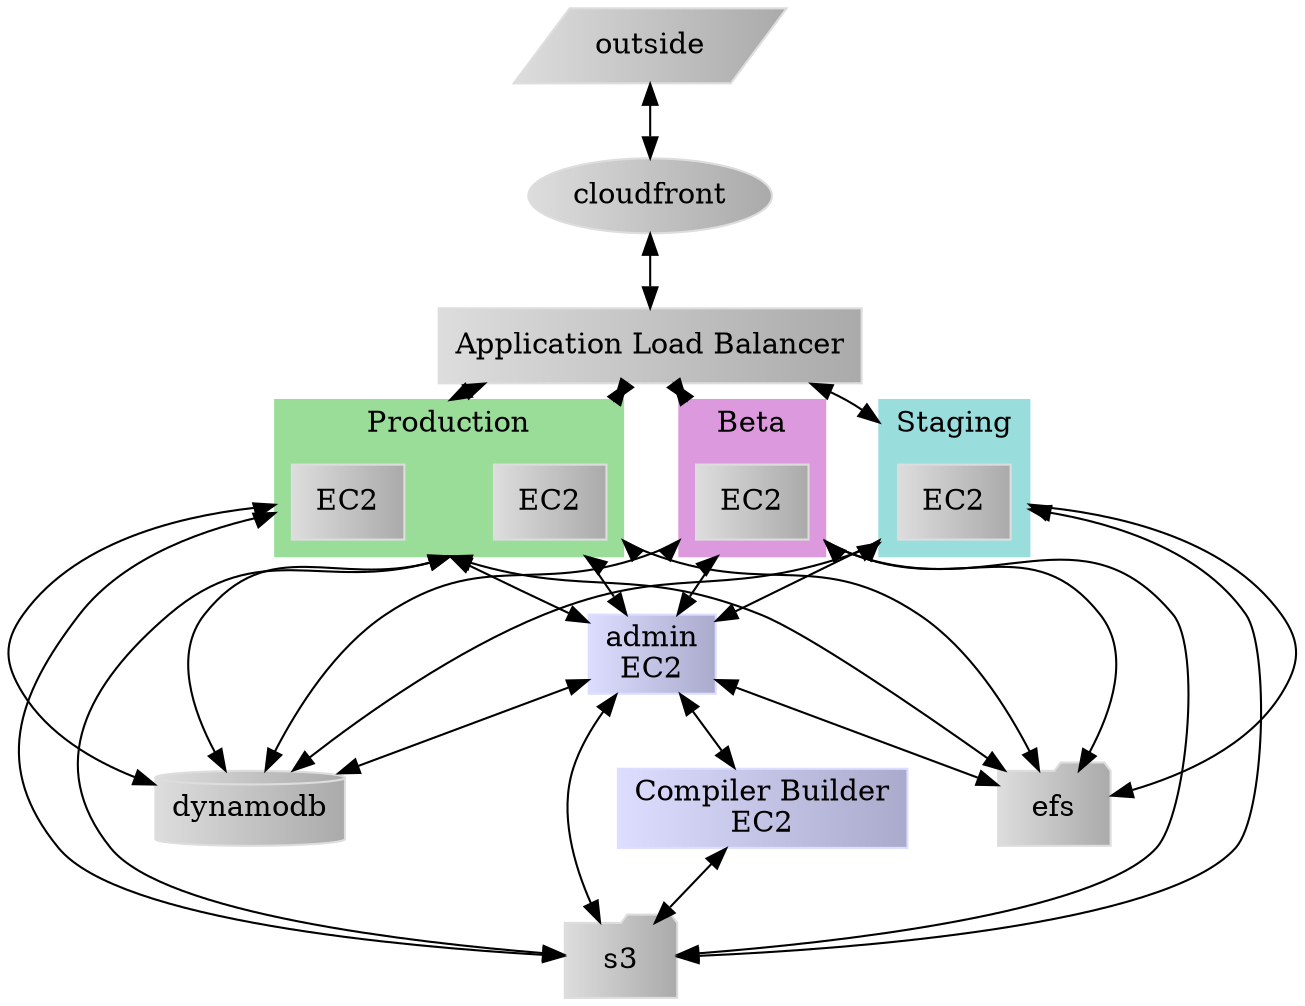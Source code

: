 digraph compiler_explorer {
    bgcolor=white;
    compound=true;
    nodesep=0.6;
    node [ color="#dddddd:#aaaaaa"; style=filled];
    edge [ dir=both ];
    outside [shape = parallelogram, rank="source"];

    cloudfront [shape = oval];

    alb [shape = box, label="Application Load Balancer"];

    subgraph cluster_ce_nodes {
        label = "Production";
        style = filled;
        color="#99dd99";

        ce_node_1 [shape = box, label="EC2"];
        ce_node_2 [shape = box, label="EC2"];
    }
    subgraph cluster_beta_nodes {
        label="Beta";
        style = filled;
        color="#dd99dd";
        beta_node_1 [shape = box, label="EC2"];
    }
    subgraph cluster_staging_nodes {
        label="Staging";
        style = filled;
        color="#99dddd";
        staging_node_1 [shape = box, label="EC2"];
    }

    admin [shape = box, rank="sink", label="admin\nEC2", color="#ddddff:#aaaacc"];

    efs [shape = folder];
    s3 [shape = folder];
    dynamodb [shape = cylinder];

    outside -> cloudfront;
    cloudfront -> alb;

    alb -> ce_node_1 [lhead=cluster_ce_nodes];
    alb -> ce_node_2 [lhead=cluster_ce_nodes];
    alb -> beta_node_1 [lhead=cluster_beta_nodes];
    alb -> staging_node_1 [lhead=cluster_staging_nodes];

    build [ shape=box, label="Compiler Builder\nEC2", color="#ddddff:#aaaacc"];

    admin->build;
    build->s3;

    admin -> {efs, s3, dynamodb };
    { ce_node_1, ce_node_2} -> admin [ltail=cluster_ce_nodes];
    { ce_node_1, ce_node_2} -> efs [ltail=cluster_ce_nodes];
    { ce_node_1, ce_node_2} -> s3 [ltail=cluster_ce_nodes];
    { ce_node_1, ce_node_2} -> dynamodb [ltail=cluster_ce_nodes];
    { beta_node_1 } -> admin [ltail=cluster_beta_nodes];
    { beta_node_1 } -> efs [ltail=cluster_beta_nodes];
    { beta_node_1 } -> s3 [ltail=cluster_beta_nodes];
    { beta_node_1 } -> dynamodb [ltail=cluster_beta_nodes];
    { staging_node_1 } -> admin [ltail=cluster_staging_nodes];
    { staging_node_1 } -> efs [ltail=cluster_staging_nodes];
    { staging_node_1 } -> s3 [ltail=cluster_staging_nodes];
    { staging_node_1 } -> dynamodb [ltail=cluster_staging_nodes];
}
